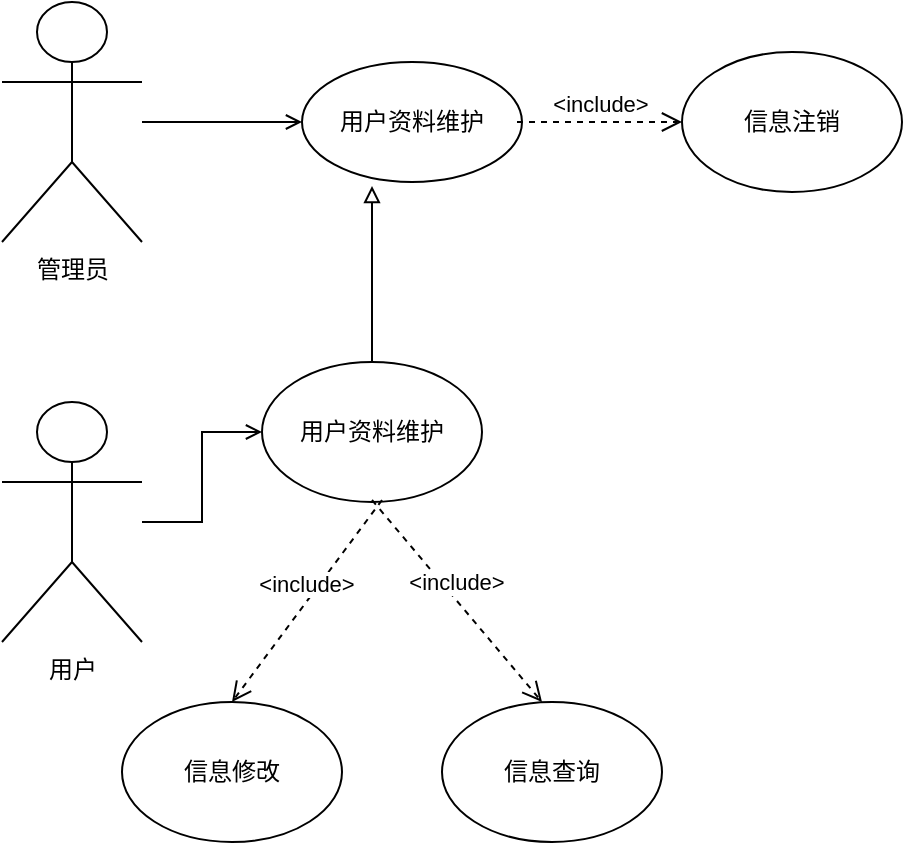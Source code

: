 <mxfile version="12.1.9" type="github" pages="1"><diagram id="hOHOoJCFUan6C7D23lem" name="Page-1"><mxGraphModel dx="868" dy="496" grid="1" gridSize="10" guides="1" tooltips="1" connect="1" arrows="1" fold="1" page="1" pageScale="1" pageWidth="827" pageHeight="1169" math="0" shadow="0"><root><mxCell id="0"/><mxCell id="1" parent="0"/><mxCell id="NhQZzc7x8NPAtr38IrWQ-11" value="用户资料维护" style="ellipse;whiteSpace=wrap;html=1;shadow=0;comic=0;gradientColor=none;" vertex="1" parent="1"><mxGeometry x="240" y="260" width="110" height="60" as="geometry"/></mxCell><mxCell id="NhQZzc7x8NPAtr38IrWQ-60" style="edgeStyle=orthogonalEdgeStyle;rounded=0;orthogonalLoop=1;jettySize=auto;html=1;endArrow=open;endFill=0;" edge="1" parent="1" source="NhQZzc7x8NPAtr38IrWQ-54" target="NhQZzc7x8NPAtr38IrWQ-11"><mxGeometry relative="1" as="geometry"/></mxCell><mxCell id="NhQZzc7x8NPAtr38IrWQ-54" value="管理员" style="shape=umlActor;verticalLabelPosition=bottom;labelBackgroundColor=#ffffff;verticalAlign=top;html=1;outlineConnect=0;" vertex="1" parent="1"><mxGeometry x="90" y="230" width="70" height="120" as="geometry"/></mxCell><mxCell id="NhQZzc7x8NPAtr38IrWQ-62" style="edgeStyle=orthogonalEdgeStyle;rounded=0;orthogonalLoop=1;jettySize=auto;html=1;entryX=0;entryY=0.5;entryDx=0;entryDy=0;endArrow=open;endFill=0;" edge="1" parent="1" source="NhQZzc7x8NPAtr38IrWQ-56" target="NhQZzc7x8NPAtr38IrWQ-61"><mxGeometry relative="1" as="geometry"><Array as="points"><mxPoint x="190" y="490"/><mxPoint x="190" y="445"/></Array></mxGeometry></mxCell><mxCell id="NhQZzc7x8NPAtr38IrWQ-56" value="用户" style="shape=umlActor;verticalLabelPosition=bottom;labelBackgroundColor=#ffffff;verticalAlign=top;html=1;outlineConnect=0;" vertex="1" parent="1"><mxGeometry x="90" y="430" width="70" height="120" as="geometry"/></mxCell><mxCell id="NhQZzc7x8NPAtr38IrWQ-63" style="edgeStyle=orthogonalEdgeStyle;rounded=0;orthogonalLoop=1;jettySize=auto;html=1;exitX=0.5;exitY=0;exitDx=0;exitDy=0;entryX=0.318;entryY=1.033;entryDx=0;entryDy=0;entryPerimeter=0;endArrow=block;endFill=0;" edge="1" parent="1" source="NhQZzc7x8NPAtr38IrWQ-61" target="NhQZzc7x8NPAtr38IrWQ-11"><mxGeometry relative="1" as="geometry"><Array as="points"><mxPoint x="275" y="322"/></Array></mxGeometry></mxCell><mxCell id="NhQZzc7x8NPAtr38IrWQ-61" value="用户资料维护" style="ellipse;whiteSpace=wrap;html=1;shadow=0;comic=0;gradientColor=none;" vertex="1" parent="1"><mxGeometry x="220" y="410" width="110" height="70" as="geometry"/></mxCell><mxCell id="NhQZzc7x8NPAtr38IrWQ-67" value="信息修改" style="ellipse;whiteSpace=wrap;html=1;shadow=0;comic=0;gradientColor=none;" vertex="1" parent="1"><mxGeometry x="150" y="580" width="110" height="70" as="geometry"/></mxCell><mxCell id="NhQZzc7x8NPAtr38IrWQ-69" value="&amp;lt;include&amp;gt;" style="html=1;verticalAlign=bottom;endArrow=open;dashed=1;endSize=8;entryX=0.5;entryY=0;entryDx=0;entryDy=0;" edge="1" parent="1" target="NhQZzc7x8NPAtr38IrWQ-67"><mxGeometry relative="1" as="geometry"><mxPoint x="280" y="479" as="sourcePoint"/><mxPoint x="200" y="479" as="targetPoint"/></mxGeometry></mxCell><mxCell id="NhQZzc7x8NPAtr38IrWQ-70" value="&amp;lt;include&amp;gt;" style="html=1;verticalAlign=bottom;endArrow=open;dashed=1;endSize=8;" edge="1" parent="1"><mxGeometry relative="1" as="geometry"><mxPoint x="275" y="479" as="sourcePoint"/><mxPoint x="360" y="580" as="targetPoint"/></mxGeometry></mxCell><mxCell id="NhQZzc7x8NPAtr38IrWQ-71" value="信息查询" style="ellipse;whiteSpace=wrap;html=1;shadow=0;comic=0;gradientColor=none;" vertex="1" parent="1"><mxGeometry x="310" y="580" width="110" height="70" as="geometry"/></mxCell><mxCell id="NhQZzc7x8NPAtr38IrWQ-72" value="&amp;lt;include&amp;gt;" style="html=1;verticalAlign=bottom;endArrow=open;dashed=1;endSize=8;" edge="1" parent="1"><mxGeometry relative="1" as="geometry"><mxPoint x="347.5" y="290" as="sourcePoint"/><mxPoint x="430" y="290" as="targetPoint"/></mxGeometry></mxCell><mxCell id="NhQZzc7x8NPAtr38IrWQ-73" value="信息注销" style="ellipse;whiteSpace=wrap;html=1;shadow=0;comic=0;gradientColor=none;" vertex="1" parent="1"><mxGeometry x="430" y="255" width="110" height="70" as="geometry"/></mxCell></root></mxGraphModel></diagram></mxfile>